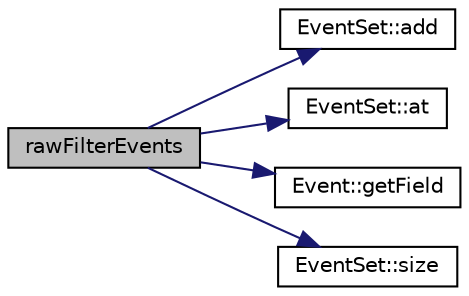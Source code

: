 digraph "rawFilterEvents"
{
 // LATEX_PDF_SIZE
  edge [fontname="Helvetica",fontsize="10",labelfontname="Helvetica",labelfontsize="10"];
  node [fontname="Helvetica",fontsize="10",shape=record];
  rankdir="LR";
  Node1 [label="rawFilterEvents",height=0.2,width=0.4,color="black", fillcolor="grey75", style="filled", fontcolor="black",tooltip="Extract a subset of the EventSet composed only of those events in which the given field matches the g..."];
  Node1 -> Node2 [color="midnightblue",fontsize="10",style="solid",fontname="Helvetica"];
  Node2 [label="EventSet::add",height=0.2,width=0.4,color="black", fillcolor="white", style="filled",URL="$classEventSet.html#acfb9e40b46c649bef5082f5577d733a6",tooltip="Adds a new event at the end of the eventSet whenever there is some room."];
  Node1 -> Node3 [color="midnightblue",fontsize="10",style="solid",fontname="Helvetica"];
  Node3 [label="EventSet::at",height=0.2,width=0.4,color="black", fillcolor="white", style="filled",URL="$classEventSet.html#ab8ac311a6121981191ce61d505cc069f",tooltip="get the event in a position selected, for consulting"];
  Node1 -> Node4 [color="midnightblue",fontsize="10",style="solid",fontname="Helvetica"];
  Node4 [label="Event::getField",height=0.2,width=0.4,color="black", fillcolor="white", style="filled",URL="$classEvent.html#aa0f2e1910272a7014e97794b7fc73d9a",tooltip="Given the name of a field of Event, field, it returns, always as a string, the value of the specified..."];
  Node1 -> Node5 [color="midnightblue",fontsize="10",style="solid",fontname="Helvetica"];
  Node5 [label="EventSet::size",height=0.2,width=0.4,color="black", fillcolor="white", style="filled",URL="$classEventSet.html#afa17cf8b71961fe1bab9ae5bc7f4963d",tooltip="Returns the number of events stored."];
}
